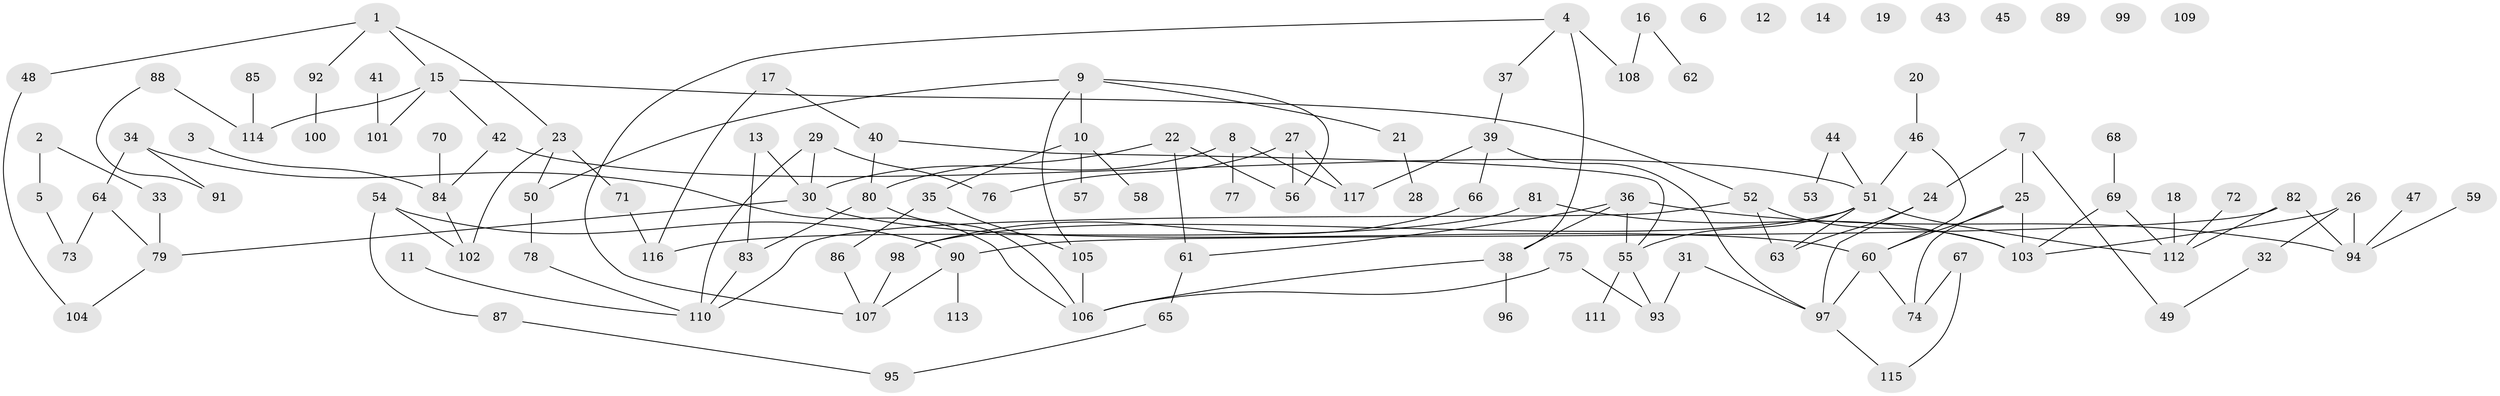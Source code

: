 // coarse degree distribution, {5: 0.0547945205479452, 3: 0.2602739726027397, 6: 0.0547945205479452, 4: 0.136986301369863, 1: 0.1917808219178082, 9: 0.0273972602739726, 2: 0.2602739726027397, 7: 0.0136986301369863}
// Generated by graph-tools (version 1.1) at 2025/48/03/04/25 22:48:34]
// undirected, 117 vertices, 145 edges
graph export_dot {
  node [color=gray90,style=filled];
  1;
  2;
  3;
  4;
  5;
  6;
  7;
  8;
  9;
  10;
  11;
  12;
  13;
  14;
  15;
  16;
  17;
  18;
  19;
  20;
  21;
  22;
  23;
  24;
  25;
  26;
  27;
  28;
  29;
  30;
  31;
  32;
  33;
  34;
  35;
  36;
  37;
  38;
  39;
  40;
  41;
  42;
  43;
  44;
  45;
  46;
  47;
  48;
  49;
  50;
  51;
  52;
  53;
  54;
  55;
  56;
  57;
  58;
  59;
  60;
  61;
  62;
  63;
  64;
  65;
  66;
  67;
  68;
  69;
  70;
  71;
  72;
  73;
  74;
  75;
  76;
  77;
  78;
  79;
  80;
  81;
  82;
  83;
  84;
  85;
  86;
  87;
  88;
  89;
  90;
  91;
  92;
  93;
  94;
  95;
  96;
  97;
  98;
  99;
  100;
  101;
  102;
  103;
  104;
  105;
  106;
  107;
  108;
  109;
  110;
  111;
  112;
  113;
  114;
  115;
  116;
  117;
  1 -- 15;
  1 -- 23;
  1 -- 48;
  1 -- 92;
  2 -- 5;
  2 -- 33;
  3 -- 84;
  4 -- 37;
  4 -- 38;
  4 -- 107;
  4 -- 108;
  5 -- 73;
  7 -- 24;
  7 -- 25;
  7 -- 49;
  8 -- 30;
  8 -- 77;
  8 -- 117;
  9 -- 10;
  9 -- 21;
  9 -- 50;
  9 -- 56;
  9 -- 105;
  10 -- 35;
  10 -- 57;
  10 -- 58;
  11 -- 110;
  13 -- 30;
  13 -- 83;
  15 -- 42;
  15 -- 52;
  15 -- 101;
  15 -- 114;
  16 -- 62;
  16 -- 108;
  17 -- 40;
  17 -- 116;
  18 -- 112;
  20 -- 46;
  21 -- 28;
  22 -- 56;
  22 -- 61;
  22 -- 80;
  23 -- 50;
  23 -- 71;
  23 -- 102;
  24 -- 63;
  24 -- 97;
  25 -- 60;
  25 -- 74;
  25 -- 103;
  26 -- 32;
  26 -- 94;
  26 -- 103;
  27 -- 56;
  27 -- 76;
  27 -- 117;
  29 -- 30;
  29 -- 76;
  29 -- 110;
  30 -- 60;
  30 -- 79;
  31 -- 93;
  31 -- 97;
  32 -- 49;
  33 -- 79;
  34 -- 64;
  34 -- 91;
  34 -- 106;
  35 -- 86;
  35 -- 105;
  36 -- 38;
  36 -- 55;
  36 -- 61;
  36 -- 94;
  37 -- 39;
  38 -- 96;
  38 -- 106;
  39 -- 66;
  39 -- 97;
  39 -- 117;
  40 -- 55;
  40 -- 80;
  41 -- 101;
  42 -- 51;
  42 -- 84;
  44 -- 51;
  44 -- 53;
  46 -- 51;
  46 -- 60;
  47 -- 94;
  48 -- 104;
  50 -- 78;
  51 -- 55;
  51 -- 63;
  51 -- 98;
  51 -- 112;
  52 -- 63;
  52 -- 103;
  52 -- 110;
  54 -- 87;
  54 -- 90;
  54 -- 102;
  55 -- 93;
  55 -- 111;
  59 -- 94;
  60 -- 74;
  60 -- 97;
  61 -- 65;
  64 -- 73;
  64 -- 79;
  65 -- 95;
  66 -- 98;
  67 -- 74;
  67 -- 115;
  68 -- 69;
  69 -- 103;
  69 -- 112;
  70 -- 84;
  71 -- 116;
  72 -- 112;
  75 -- 93;
  75 -- 106;
  78 -- 110;
  79 -- 104;
  80 -- 83;
  80 -- 106;
  81 -- 103;
  81 -- 116;
  82 -- 90;
  82 -- 94;
  82 -- 112;
  83 -- 110;
  84 -- 102;
  85 -- 114;
  86 -- 107;
  87 -- 95;
  88 -- 91;
  88 -- 114;
  90 -- 107;
  90 -- 113;
  92 -- 100;
  97 -- 115;
  98 -- 107;
  105 -- 106;
}
